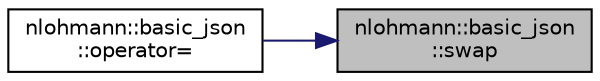 digraph "nlohmann::basic_json::swap"
{
 // LATEX_PDF_SIZE
  edge [fontname="Helvetica",fontsize="10",labelfontname="Helvetica",labelfontsize="10"];
  node [fontname="Helvetica",fontsize="10",shape=record];
  rankdir="RL";
  Node490 [label="nlohmann::basic_json\l::swap",height=0.2,width=0.4,color="black", fillcolor="grey75", style="filled", fontcolor="black",tooltip="exchanges the values"];
  Node490 -> Node491 [dir="back",color="midnightblue",fontsize="10",style="solid",fontname="Helvetica"];
  Node491 [label="nlohmann::basic_json\l::operator=",height=0.2,width=0.4,color="black", fillcolor="white", style="filled",URL="$classnlohmann_1_1basic__json.html#aab256df8c5594ec693035822fa1e2904",tooltip="copy assignment"];
}
